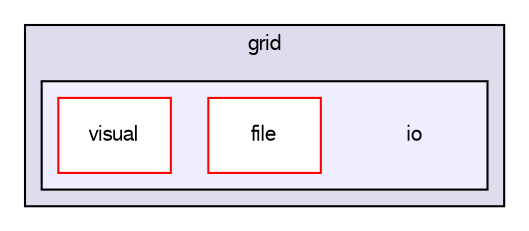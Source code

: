 digraph G {
  compound=true
  node [ fontsize=10, fontname="FreeSans"];
  edge [ labelfontsize=9, labelfontname="FreeSans"];
  subgraph clusterdir_5edca94048dae04696b7e65d07cd8e9c {
    graph [ bgcolor="#ddddee", pencolor="black", label="grid" fontname="FreeSans", fontsize=10, URL="dir_5edca94048dae04696b7e65d07cd8e9c.html"]
  subgraph clusterdir_3cbbda19b620c3b02e4a6bd399f608fa {
    graph [ bgcolor="#eeeeff", pencolor="black", label="" URL="dir_3cbbda19b620c3b02e4a6bd399f608fa.html"];
    dir_3cbbda19b620c3b02e4a6bd399f608fa [shape=plaintext label="io"];
    dir_65252ab1f1f5370a7d40c0347a12070d [shape=box label="file" color="red" fillcolor="white" style="filled" URL="dir_65252ab1f1f5370a7d40c0347a12070d.html"];
    dir_c828a1259b14cf27d57f0eec7ef54c39 [shape=box label="visual" color="red" fillcolor="white" style="filled" URL="dir_c828a1259b14cf27d57f0eec7ef54c39.html"];
  }
  }
}
